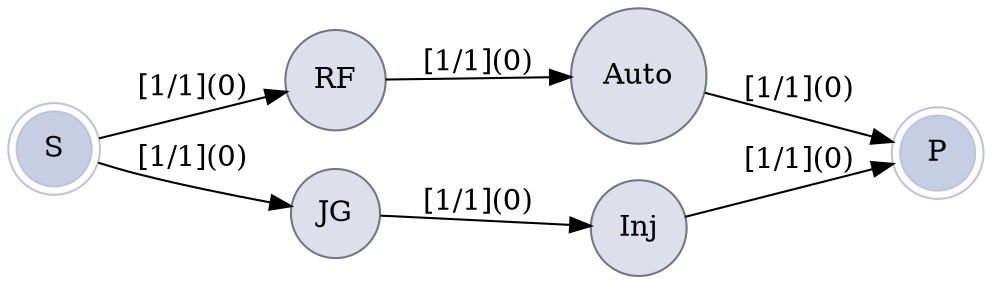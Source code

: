 digraph finite_state_machine {
 rankdir=LR;
	size="8,5";
node [shape = doublecircle, style=filled, fillcolor="#c7cde2", color="#bec4da"]; S;
node [shape = doublecircle, style=filled, fillcolor="#c7cde2", color="#bec4da"]; P;
node [shape = circle, style=filled, fillcolor="#dde0ea", color="#737683"];
"Inj" -> P [ label = "[1/1](0)"];
"Auto" -> P [ label = "[1/1](0)"];
"RF" -> "Auto" [ label = "[1/1](0)"];
S -> "RF" [ label = "[1/1](0)"];
S -> "JG" [ label = "[1/1](0)"];
"JG" -> "Inj" [ label = "[1/1](0)"];
}
